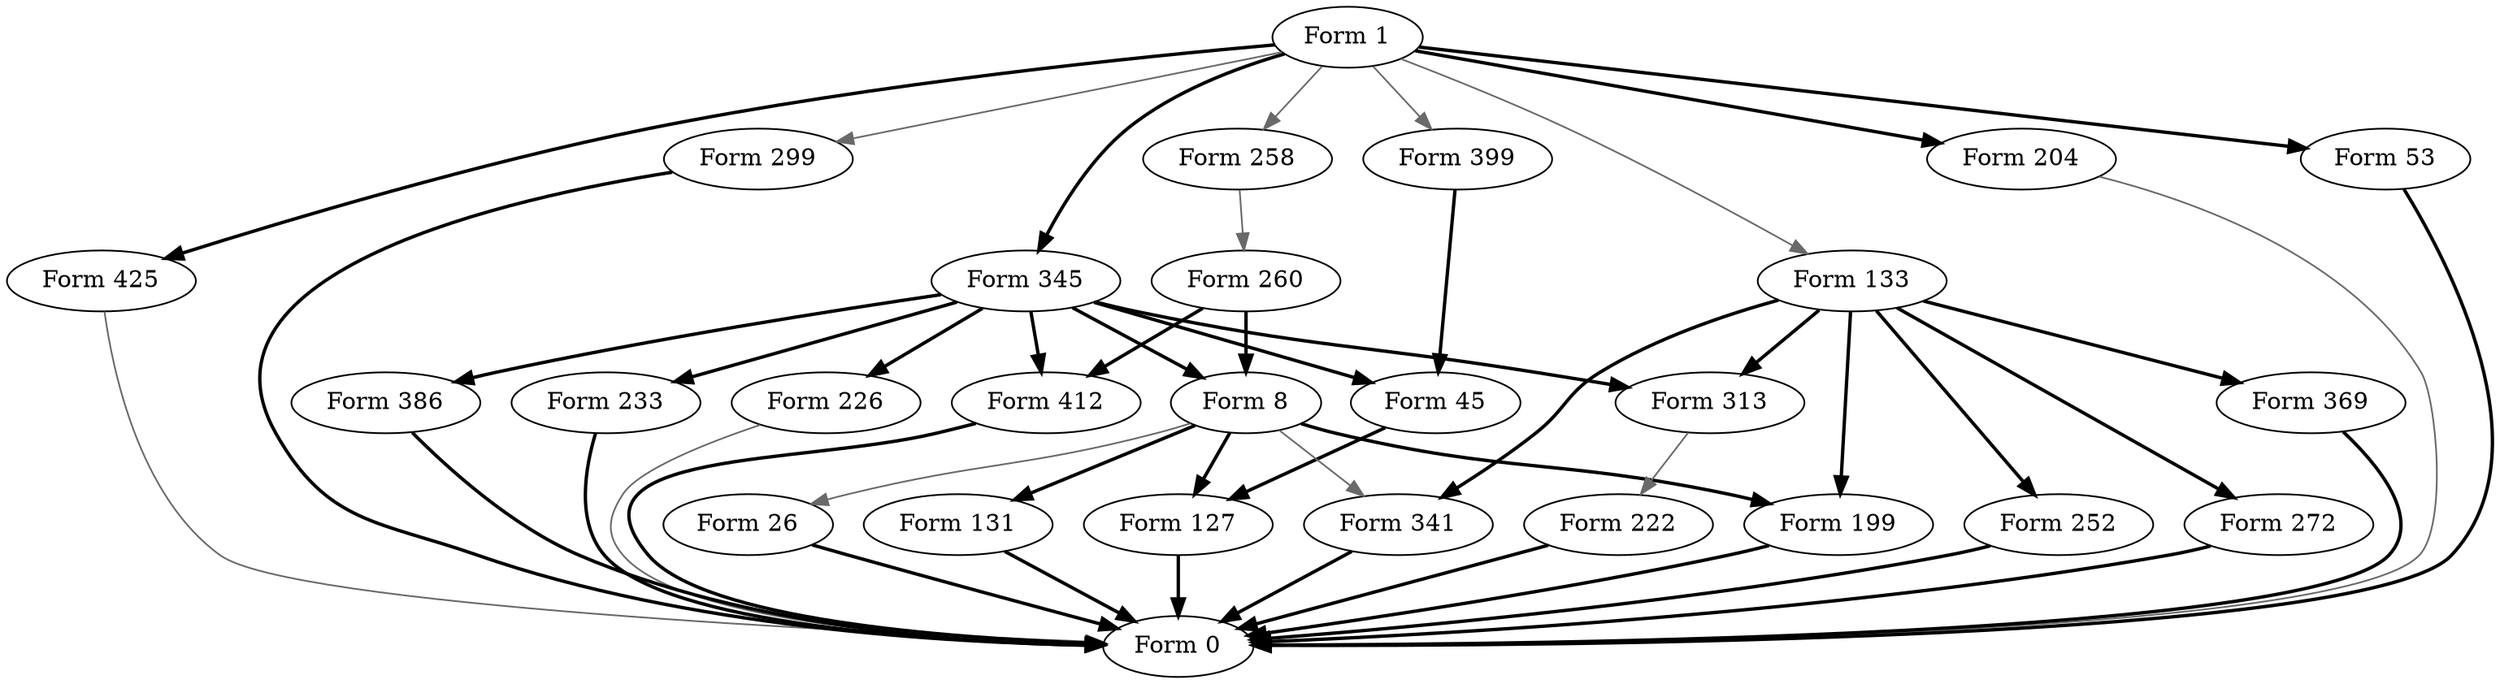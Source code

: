 digraph diagram {
	FORM425	 [label="Form 425"];
	FORM0	 [label="Form 0"];
	FORM425 -> FORM0	 [color=dimgray];
	FORM399	 [label="Form 399"];
	FORM45	 [label="Form 45"];
	FORM399 -> FORM45	 [style=bold];
	FORM299	 [label="Form 299"];
	FORM299 -> FORM0	 [style=bold];
	FORM258	 [label="Form 258"];
	FORM260	 [label="Form 260"];
	FORM258 -> FORM260	 [color=dimgray];
	FORM233	 [label="Form 233"];
	FORM233 -> FORM0	 [style=bold];
	FORM226	 [label="Form 226"];
	FORM226 -> FORM0	 [color=dimgray];
	FORM199	 [label="Form 199"];
	FORM199 -> FORM0	 [style=bold];
	FORM272	 [label="Form 272"];
	FORM272 -> FORM0	 [style=bold];
	FORM131	 [label="Form 131"];
	FORM131 -> FORM0	 [style=bold];
	FORM127	 [label="Form 127"];
	FORM127 -> FORM0	 [style=bold];
	FORM252	 [label="Form 252"];
	FORM252 -> FORM0	 [style=bold];
	FORM204	 [label="Form 204"];
	FORM204 -> FORM0	 [color=dimgray];
	FORM53	 [label="Form 53"];
	FORM53 -> FORM0	 [style=bold];
	FORM222	 [label="Form 222"];
	FORM222 -> FORM0	 [style=bold];
	FORM412	 [label="Form 412"];
	FORM260 -> FORM412	 [style=bold];
	FORM8	 [label="Form 8"];
	FORM260 -> FORM8	 [style=bold];
	FORM369	 [label="Form 369"];
	FORM369 -> FORM0	 [style=bold];
	FORM45 -> FORM127	 [style=bold];
	FORM26	 [label="Form 26"];
	FORM26 -> FORM0	 [style=bold];
	FORM313	 [label="Form 313"];
	FORM313 -> FORM222	 [color=dimgray];
	FORM345	 [label="Form 345"];
	FORM345 -> FORM233	 [style=bold];
	FORM345 -> FORM226	 [style=bold];
	FORM345 -> FORM45	 [style=bold];
	FORM345 -> FORM313	 [style=bold];
	FORM345 -> FORM412	 [style=bold];
	FORM386	 [label="Form 386"];
	FORM345 -> FORM386	 [style=bold];
	FORM345 -> FORM8	 [style=bold];
	FORM412 -> FORM0	 [style=bold];
	FORM386 -> FORM0	 [style=bold];
	FORM341	 [label="Form 341"];
	FORM341 -> FORM0	 [style=bold];
	FORM133	 [label="Form 133"];
	FORM133 -> FORM199	 [style=bold];
	FORM133 -> FORM272	 [style=bold];
	FORM133 -> FORM252	 [style=bold];
	FORM133 -> FORM369	 [style=bold];
	FORM133 -> FORM313	 [style=bold];
	FORM133 -> FORM341	 [style=bold];
	FORM8 -> FORM199	 [style=bold];
	FORM8 -> FORM131	 [style=bold];
	FORM8 -> FORM127	 [style=bold];
	FORM8 -> FORM26	 [color=dimgray];
	FORM8 -> FORM341	 [color=dimgray];
	FORM1	 [label="Form 1"];
	FORM1 -> FORM425	 [style=bold];
	FORM1 -> FORM399	 [color=dimgray];
	FORM1 -> FORM299	 [color=dimgray];
	FORM1 -> FORM258	 [color=dimgray];
	FORM1 -> FORM204	 [style=bold];
	FORM1 -> FORM53	 [style=bold];
	FORM1 -> FORM345	 [style=bold];
	FORM1 -> FORM133	 [color=dimgray];
}
